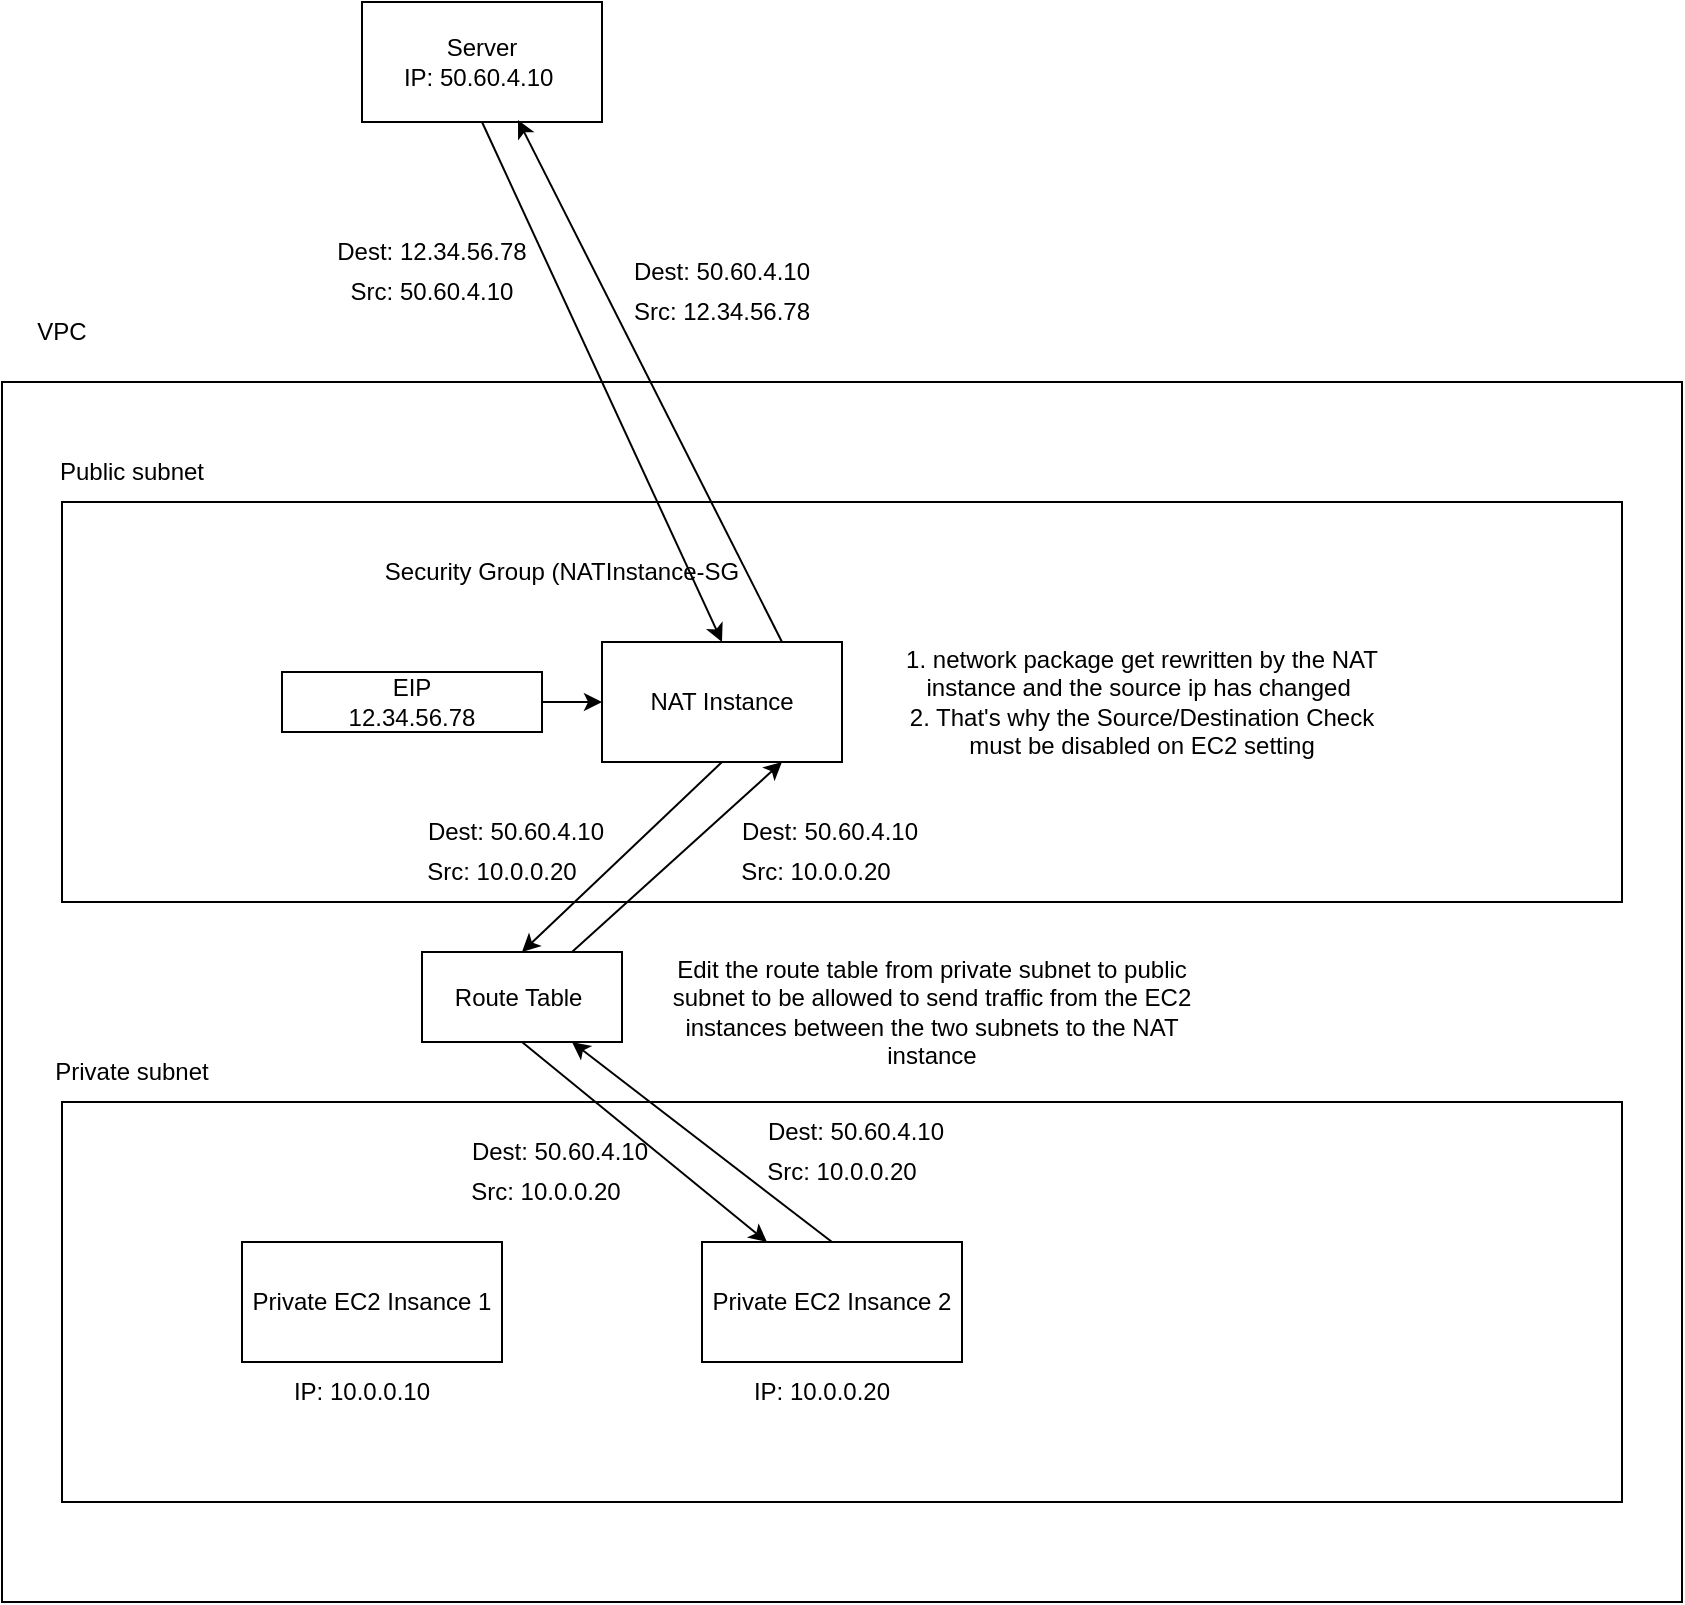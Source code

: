 <mxfile version="21.6.8" type="github">
  <diagram name="Page-1" id="thd2gP7QPJdDt4dVLzzo">
    <mxGraphModel dx="898" dy="1098" grid="1" gridSize="10" guides="1" tooltips="1" connect="1" arrows="1" fold="1" page="1" pageScale="1" pageWidth="850" pageHeight="1100" math="0" shadow="0">
      <root>
        <mxCell id="0" />
        <mxCell id="1" parent="0" />
        <mxCell id="IYe9hOyiI9uOS7aUslrK-1" value="" style="rounded=0;whiteSpace=wrap;html=1;" vertex="1" parent="1">
          <mxGeometry x="150" y="370" width="840" height="610" as="geometry" />
        </mxCell>
        <mxCell id="IYe9hOyiI9uOS7aUslrK-2" value="VPC" style="text;html=1;strokeColor=none;fillColor=none;align=center;verticalAlign=middle;whiteSpace=wrap;rounded=0;" vertex="1" parent="1">
          <mxGeometry x="150" y="330" width="60" height="30" as="geometry" />
        </mxCell>
        <mxCell id="IYe9hOyiI9uOS7aUslrK-3" value="" style="rounded=0;whiteSpace=wrap;html=1;" vertex="1" parent="1">
          <mxGeometry x="180" y="430" width="780" height="200" as="geometry" />
        </mxCell>
        <mxCell id="IYe9hOyiI9uOS7aUslrK-4" value="" style="rounded=0;whiteSpace=wrap;html=1;" vertex="1" parent="1">
          <mxGeometry x="180" y="730" width="780" height="200" as="geometry" />
        </mxCell>
        <mxCell id="IYe9hOyiI9uOS7aUslrK-5" value="Public subnet" style="text;html=1;strokeColor=none;fillColor=none;align=center;verticalAlign=middle;whiteSpace=wrap;rounded=0;" vertex="1" parent="1">
          <mxGeometry x="150" y="400" width="130" height="30" as="geometry" />
        </mxCell>
        <mxCell id="IYe9hOyiI9uOS7aUslrK-6" value="Private subnet" style="text;html=1;strokeColor=none;fillColor=none;align=center;verticalAlign=middle;whiteSpace=wrap;rounded=0;" vertex="1" parent="1">
          <mxGeometry x="150" y="700" width="130" height="30" as="geometry" />
        </mxCell>
        <mxCell id="IYe9hOyiI9uOS7aUslrK-7" value="Server&lt;br&gt;IP: 50.60.4.10&amp;nbsp;" style="rounded=0;whiteSpace=wrap;html=1;" vertex="1" parent="1">
          <mxGeometry x="330" y="180" width="120" height="60" as="geometry" />
        </mxCell>
        <mxCell id="IYe9hOyiI9uOS7aUslrK-8" value="NAT Instance" style="rounded=0;whiteSpace=wrap;html=1;" vertex="1" parent="1">
          <mxGeometry x="450" y="500" width="120" height="60" as="geometry" />
        </mxCell>
        <mxCell id="IYe9hOyiI9uOS7aUslrK-9" value="Security Group (NATInstance-SG" style="text;html=1;strokeColor=none;fillColor=none;align=center;verticalAlign=middle;whiteSpace=wrap;rounded=0;" vertex="1" parent="1">
          <mxGeometry x="300" y="450" width="260" height="30" as="geometry" />
        </mxCell>
        <mxCell id="IYe9hOyiI9uOS7aUslrK-11" value="" style="edgeStyle=orthogonalEdgeStyle;rounded=0;orthogonalLoop=1;jettySize=auto;html=1;" edge="1" parent="1" source="IYe9hOyiI9uOS7aUslrK-10" target="IYe9hOyiI9uOS7aUslrK-8">
          <mxGeometry relative="1" as="geometry" />
        </mxCell>
        <mxCell id="IYe9hOyiI9uOS7aUslrK-10" value="EIP&lt;br&gt;12.34.56.78" style="rounded=0;whiteSpace=wrap;html=1;" vertex="1" parent="1">
          <mxGeometry x="290" y="515" width="130" height="30" as="geometry" />
        </mxCell>
        <mxCell id="IYe9hOyiI9uOS7aUslrK-12" value="Private EC2 Insance 1" style="rounded=0;whiteSpace=wrap;html=1;" vertex="1" parent="1">
          <mxGeometry x="270" y="800" width="130" height="60" as="geometry" />
        </mxCell>
        <mxCell id="IYe9hOyiI9uOS7aUslrK-13" value="Private EC2 Insance 2" style="rounded=0;whiteSpace=wrap;html=1;" vertex="1" parent="1">
          <mxGeometry x="500" y="800" width="130" height="60" as="geometry" />
        </mxCell>
        <mxCell id="IYe9hOyiI9uOS7aUslrK-14" value="Route Table&amp;nbsp;" style="rounded=0;whiteSpace=wrap;html=1;" vertex="1" parent="1">
          <mxGeometry x="360" y="655" width="100" height="45" as="geometry" />
        </mxCell>
        <mxCell id="IYe9hOyiI9uOS7aUslrK-15" value="Edit the route table from private subnet to public subnet to be allowed to send traffic from the EC2 instances between the two subnets to the NAT instance" style="text;html=1;strokeColor=none;fillColor=none;align=center;verticalAlign=middle;whiteSpace=wrap;rounded=0;" vertex="1" parent="1">
          <mxGeometry x="480" y="660" width="270" height="50" as="geometry" />
        </mxCell>
        <mxCell id="IYe9hOyiI9uOS7aUslrK-16" value="1. network package get rewritten by the NAT instance and the source ip has changed&amp;nbsp;&lt;br&gt;2. That&#39;s why the Source/Destination Check must be disabled on EC2 setting&lt;br&gt;" style="text;html=1;strokeColor=none;fillColor=none;align=center;verticalAlign=middle;whiteSpace=wrap;rounded=0;" vertex="1" parent="1">
          <mxGeometry x="590" y="470" width="260" height="120" as="geometry" />
        </mxCell>
        <mxCell id="IYe9hOyiI9uOS7aUslrK-17" value="" style="endArrow=classic;html=1;rounded=0;entryX=0.75;entryY=1;entryDx=0;entryDy=0;exitX=0.5;exitY=0;exitDx=0;exitDy=0;" edge="1" parent="1" source="IYe9hOyiI9uOS7aUslrK-13" target="IYe9hOyiI9uOS7aUslrK-14">
          <mxGeometry width="50" height="50" relative="1" as="geometry">
            <mxPoint x="670" y="830" as="sourcePoint" />
            <mxPoint x="720" y="780" as="targetPoint" />
          </mxGeometry>
        </mxCell>
        <mxCell id="IYe9hOyiI9uOS7aUslrK-18" value="Dest: 50.60.4.10" style="text;html=1;strokeColor=none;fillColor=none;align=center;verticalAlign=middle;whiteSpace=wrap;rounded=0;" vertex="1" parent="1">
          <mxGeometry x="517" y="730" width="120" height="30" as="geometry" />
        </mxCell>
        <mxCell id="IYe9hOyiI9uOS7aUslrK-19" value="Src: 10.0.0.20" style="text;html=1;strokeColor=none;fillColor=none;align=center;verticalAlign=middle;whiteSpace=wrap;rounded=0;" vertex="1" parent="1">
          <mxGeometry x="510" y="750" width="120" height="30" as="geometry" />
        </mxCell>
        <mxCell id="IYe9hOyiI9uOS7aUslrK-20" value="IP: 10.0.0.20" style="text;html=1;strokeColor=none;fillColor=none;align=center;verticalAlign=middle;whiteSpace=wrap;rounded=0;" vertex="1" parent="1">
          <mxGeometry x="500" y="860" width="120" height="30" as="geometry" />
        </mxCell>
        <mxCell id="IYe9hOyiI9uOS7aUslrK-21" value="IP: 10.0.0.10" style="text;html=1;strokeColor=none;fillColor=none;align=center;verticalAlign=middle;whiteSpace=wrap;rounded=0;" vertex="1" parent="1">
          <mxGeometry x="270" y="860" width="120" height="30" as="geometry" />
        </mxCell>
        <mxCell id="IYe9hOyiI9uOS7aUslrK-22" value="" style="endArrow=classic;html=1;rounded=0;exitX=0.5;exitY=1;exitDx=0;exitDy=0;entryX=0.25;entryY=0;entryDx=0;entryDy=0;" edge="1" parent="1" source="IYe9hOyiI9uOS7aUslrK-14" target="IYe9hOyiI9uOS7aUslrK-13">
          <mxGeometry width="50" height="50" relative="1" as="geometry">
            <mxPoint x="400" y="820" as="sourcePoint" />
            <mxPoint x="450" y="770" as="targetPoint" />
          </mxGeometry>
        </mxCell>
        <mxCell id="IYe9hOyiI9uOS7aUslrK-23" value="" style="endArrow=classic;html=1;rounded=0;entryX=0.75;entryY=1;entryDx=0;entryDy=0;exitX=0.75;exitY=0;exitDx=0;exitDy=0;" edge="1" parent="1" source="IYe9hOyiI9uOS7aUslrK-14" target="IYe9hOyiI9uOS7aUslrK-8">
          <mxGeometry width="50" height="50" relative="1" as="geometry">
            <mxPoint x="460" y="630" as="sourcePoint" />
            <mxPoint x="510" y="580" as="targetPoint" />
          </mxGeometry>
        </mxCell>
        <mxCell id="IYe9hOyiI9uOS7aUslrK-24" value="" style="endArrow=classic;html=1;rounded=0;entryX=0.5;entryY=0;entryDx=0;entryDy=0;exitX=0.5;exitY=1;exitDx=0;exitDy=0;" edge="1" parent="1" source="IYe9hOyiI9uOS7aUslrK-8" target="IYe9hOyiI9uOS7aUslrK-14">
          <mxGeometry width="50" height="50" relative="1" as="geometry">
            <mxPoint x="400" y="640" as="sourcePoint" />
            <mxPoint x="450" y="590" as="targetPoint" />
          </mxGeometry>
        </mxCell>
        <mxCell id="IYe9hOyiI9uOS7aUslrK-25" value="Src: 10.0.0.20" style="text;html=1;strokeColor=none;fillColor=none;align=center;verticalAlign=middle;whiteSpace=wrap;rounded=0;" vertex="1" parent="1">
          <mxGeometry x="496.5" y="600" width="120" height="30" as="geometry" />
        </mxCell>
        <mxCell id="IYe9hOyiI9uOS7aUslrK-26" value="Dest: 50.60.4.10" style="text;html=1;strokeColor=none;fillColor=none;align=center;verticalAlign=middle;whiteSpace=wrap;rounded=0;" vertex="1" parent="1">
          <mxGeometry x="503.5" y="580" width="120" height="30" as="geometry" />
        </mxCell>
        <mxCell id="IYe9hOyiI9uOS7aUslrK-27" value="" style="endArrow=classic;html=1;rounded=0;entryX=0.65;entryY=0.983;entryDx=0;entryDy=0;entryPerimeter=0;exitX=0.75;exitY=0;exitDx=0;exitDy=0;" edge="1" parent="1" source="IYe9hOyiI9uOS7aUslrK-8" target="IYe9hOyiI9uOS7aUslrK-7">
          <mxGeometry width="50" height="50" relative="1" as="geometry">
            <mxPoint x="550" y="360" as="sourcePoint" />
            <mxPoint x="600" y="310" as="targetPoint" />
          </mxGeometry>
        </mxCell>
        <mxCell id="IYe9hOyiI9uOS7aUslrK-28" value="Dest: 50.60.4.10" style="text;html=1;strokeColor=none;fillColor=none;align=center;verticalAlign=middle;whiteSpace=wrap;rounded=0;" vertex="1" parent="1">
          <mxGeometry x="450" y="300" width="120" height="30" as="geometry" />
        </mxCell>
        <mxCell id="IYe9hOyiI9uOS7aUslrK-29" value="Src: 12.34.56.78" style="text;html=1;strokeColor=none;fillColor=none;align=center;verticalAlign=middle;whiteSpace=wrap;rounded=0;" vertex="1" parent="1">
          <mxGeometry x="450" y="320" width="120" height="30" as="geometry" />
        </mxCell>
        <mxCell id="IYe9hOyiI9uOS7aUslrK-30" value="" style="endArrow=classic;html=1;rounded=0;exitX=0.5;exitY=1;exitDx=0;exitDy=0;entryX=0.5;entryY=0;entryDx=0;entryDy=0;" edge="1" parent="1" source="IYe9hOyiI9uOS7aUslrK-7" target="IYe9hOyiI9uOS7aUslrK-8">
          <mxGeometry width="50" height="50" relative="1" as="geometry">
            <mxPoint x="540" y="270" as="sourcePoint" />
            <mxPoint x="590" y="220" as="targetPoint" />
          </mxGeometry>
        </mxCell>
        <mxCell id="IYe9hOyiI9uOS7aUslrK-31" value="Dest: 12.34.56.78" style="text;html=1;strokeColor=none;fillColor=none;align=center;verticalAlign=middle;whiteSpace=wrap;rounded=0;" vertex="1" parent="1">
          <mxGeometry x="305" y="290" width="120" height="30" as="geometry" />
        </mxCell>
        <mxCell id="IYe9hOyiI9uOS7aUslrK-32" value="Src: 50.60.4.10" style="text;html=1;strokeColor=none;fillColor=none;align=center;verticalAlign=middle;whiteSpace=wrap;rounded=0;" vertex="1" parent="1">
          <mxGeometry x="305" y="310" width="120" height="30" as="geometry" />
        </mxCell>
        <mxCell id="IYe9hOyiI9uOS7aUslrK-33" value="Dest: 50.60.4.10" style="text;html=1;strokeColor=none;fillColor=none;align=center;verticalAlign=middle;whiteSpace=wrap;rounded=0;" vertex="1" parent="1">
          <mxGeometry x="347" y="580" width="120" height="30" as="geometry" />
        </mxCell>
        <mxCell id="IYe9hOyiI9uOS7aUslrK-34" value="Src: 10.0.0.20" style="text;html=1;strokeColor=none;fillColor=none;align=center;verticalAlign=middle;whiteSpace=wrap;rounded=0;" vertex="1" parent="1">
          <mxGeometry x="340" y="600" width="120" height="30" as="geometry" />
        </mxCell>
        <mxCell id="IYe9hOyiI9uOS7aUslrK-38" value="Dest: 50.60.4.10" style="text;html=1;strokeColor=none;fillColor=none;align=center;verticalAlign=middle;whiteSpace=wrap;rounded=0;" vertex="1" parent="1">
          <mxGeometry x="369" y="740" width="120" height="30" as="geometry" />
        </mxCell>
        <mxCell id="IYe9hOyiI9uOS7aUslrK-39" value="Src: 10.0.0.20" style="text;html=1;strokeColor=none;fillColor=none;align=center;verticalAlign=middle;whiteSpace=wrap;rounded=0;" vertex="1" parent="1">
          <mxGeometry x="362" y="760" width="120" height="30" as="geometry" />
        </mxCell>
      </root>
    </mxGraphModel>
  </diagram>
</mxfile>

